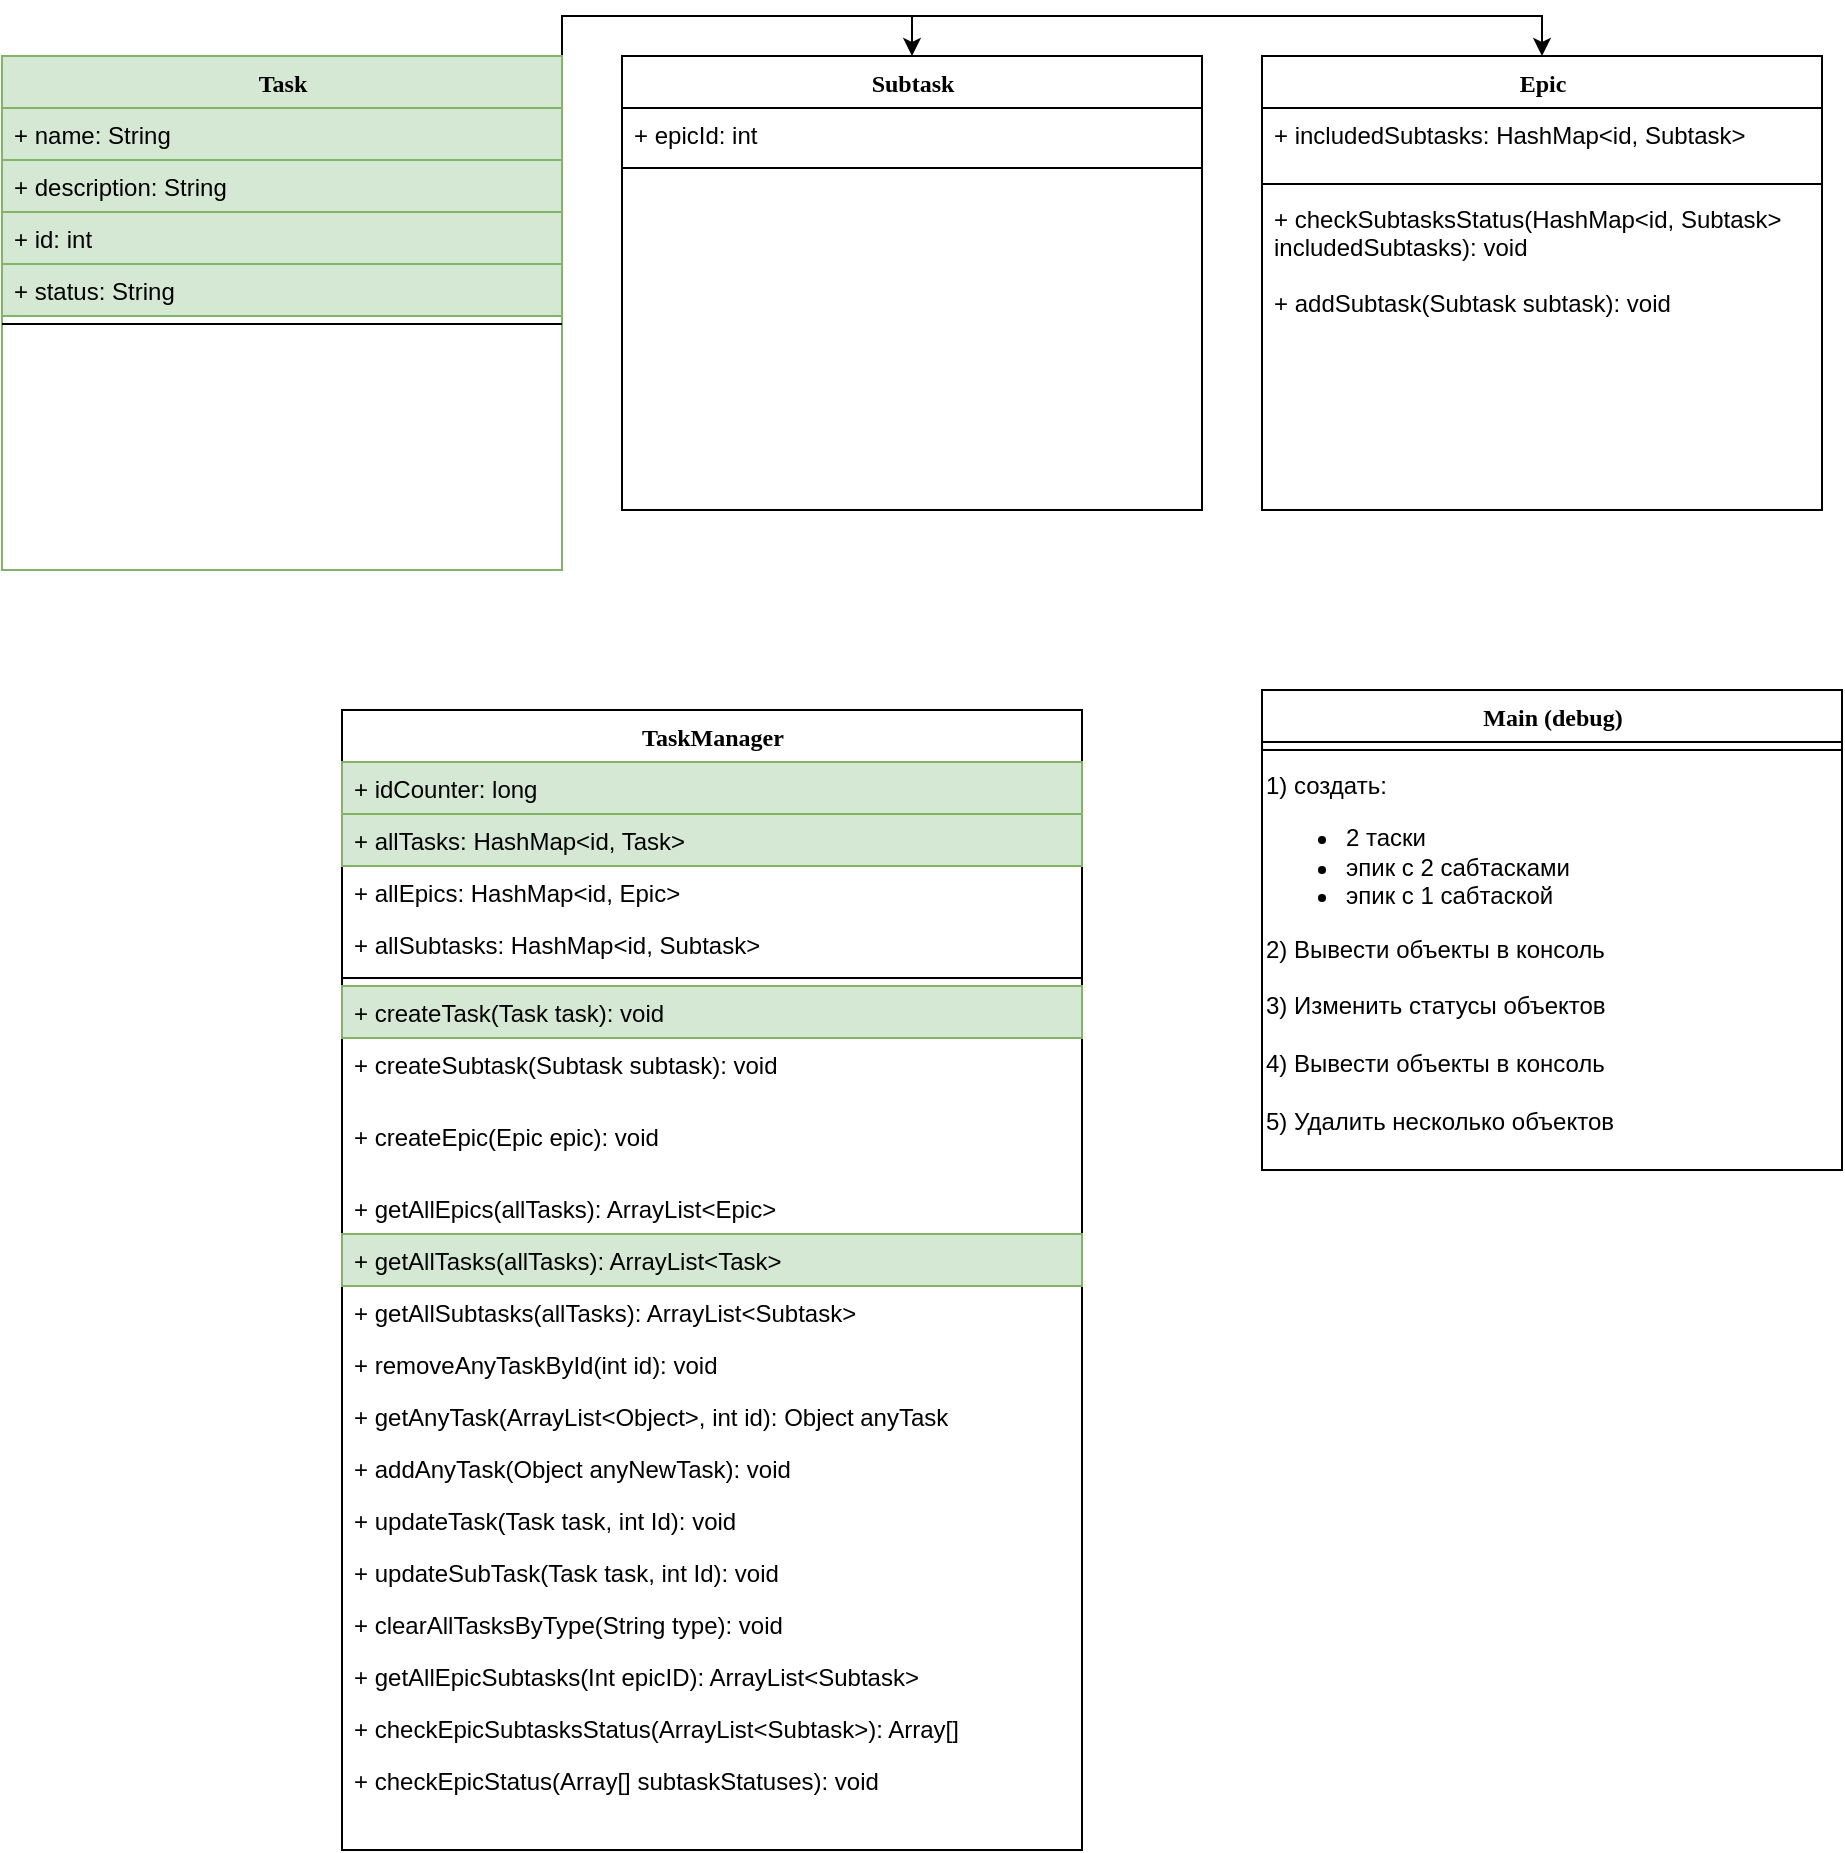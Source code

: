 <mxfile version="20.5.3" type="device"><diagram name="Page-1" id="9f46799a-70d6-7492-0946-bef42562c5a5"><mxGraphModel dx="898" dy="541" grid="1" gridSize="10" guides="1" tooltips="1" connect="1" arrows="1" fold="1" page="1" pageScale="1" pageWidth="1100" pageHeight="850" background="none" math="0" shadow="0"><root><mxCell id="0"/><mxCell id="1" parent="0"/><mxCell id="RWd0gVpgvzdd3l1xDTw7-10" style="edgeStyle=orthogonalEdgeStyle;rounded=0;orthogonalLoop=1;jettySize=auto;html=1;exitX=1;exitY=0;exitDx=0;exitDy=0;entryX=0.5;entryY=0;entryDx=0;entryDy=0;" edge="1" parent="1" source="78961159f06e98e8-17" target="RWd0gVpgvzdd3l1xDTw7-1"><mxGeometry relative="1" as="geometry"/></mxCell><mxCell id="RWd0gVpgvzdd3l1xDTw7-19" style="edgeStyle=orthogonalEdgeStyle;rounded=0;orthogonalLoop=1;jettySize=auto;html=1;exitX=1;exitY=0;exitDx=0;exitDy=0;entryX=0.5;entryY=0;entryDx=0;entryDy=0;" edge="1" parent="1" source="78961159f06e98e8-17" target="RWd0gVpgvzdd3l1xDTw7-11"><mxGeometry relative="1" as="geometry"/></mxCell><mxCell id="78961159f06e98e8-17" value="Task" style="swimlane;html=1;fontStyle=1;align=center;verticalAlign=top;childLayout=stackLayout;horizontal=1;startSize=26;horizontalStack=0;resizeParent=1;resizeLast=0;collapsible=1;marginBottom=0;swimlaneFillColor=#ffffff;rounded=0;shadow=0;comic=0;labelBackgroundColor=none;strokeWidth=1;fillColor=#d5e8d4;fontFamily=Verdana;fontSize=12;strokeColor=#82b366;" parent="1" vertex="1"><mxGeometry x="10" y="83" width="280" height="257" as="geometry"/></mxCell><mxCell id="78961159f06e98e8-21" value="+ name: String" style="text;html=1;strokeColor=#82b366;fillColor=#d5e8d4;align=left;verticalAlign=top;spacingLeft=4;spacingRight=4;whiteSpace=wrap;overflow=hidden;rotatable=0;points=[[0,0.5],[1,0.5]];portConstraint=eastwest;" parent="78961159f06e98e8-17" vertex="1"><mxGeometry y="26" width="280" height="26" as="geometry"/></mxCell><mxCell id="78961159f06e98e8-23" value="+ description: String" style="text;html=1;strokeColor=#82b366;fillColor=#d5e8d4;align=left;verticalAlign=top;spacingLeft=4;spacingRight=4;whiteSpace=wrap;overflow=hidden;rotatable=0;points=[[0,0.5],[1,0.5]];portConstraint=eastwest;" parent="78961159f06e98e8-17" vertex="1"><mxGeometry y="52" width="280" height="26" as="geometry"/></mxCell><mxCell id="78961159f06e98e8-25" value="+ id: int" style="text;html=1;strokeColor=#82b366;fillColor=#d5e8d4;align=left;verticalAlign=top;spacingLeft=4;spacingRight=4;whiteSpace=wrap;overflow=hidden;rotatable=0;points=[[0,0.5],[1,0.5]];portConstraint=eastwest;" parent="78961159f06e98e8-17" vertex="1"><mxGeometry y="78" width="280" height="26" as="geometry"/></mxCell><mxCell id="78961159f06e98e8-26" value="+ status: String" style="text;html=1;strokeColor=#82b366;fillColor=#d5e8d4;align=left;verticalAlign=top;spacingLeft=4;spacingRight=4;whiteSpace=wrap;overflow=hidden;rotatable=0;points=[[0,0.5],[1,0.5]];portConstraint=eastwest;" parent="78961159f06e98e8-17" vertex="1"><mxGeometry y="104" width="280" height="26" as="geometry"/></mxCell><mxCell id="78961159f06e98e8-19" value="" style="line;html=1;strokeWidth=1;fillColor=none;align=left;verticalAlign=middle;spacingTop=-1;spacingLeft=3;spacingRight=3;rotatable=0;labelPosition=right;points=[];portConstraint=eastwest;" parent="78961159f06e98e8-17" vertex="1"><mxGeometry y="130" width="280" height="8" as="geometry"/></mxCell><mxCell id="RWd0gVpgvzdd3l1xDTw7-1" value="Subtask" style="swimlane;html=1;fontStyle=1;align=center;verticalAlign=top;childLayout=stackLayout;horizontal=1;startSize=26;horizontalStack=0;resizeParent=1;resizeLast=0;collapsible=1;marginBottom=0;swimlaneFillColor=#ffffff;rounded=0;shadow=0;comic=0;labelBackgroundColor=none;strokeWidth=1;fillColor=none;fontFamily=Verdana;fontSize=12" vertex="1" parent="1"><mxGeometry x="320" y="83" width="290" height="227" as="geometry"/></mxCell><mxCell id="RWd0gVpgvzdd3l1xDTw7-2" value="+ epicId: int" style="text;html=1;strokeColor=none;fillColor=none;align=left;verticalAlign=top;spacingLeft=4;spacingRight=4;whiteSpace=wrap;overflow=hidden;rotatable=0;points=[[0,0.5],[1,0.5]];portConstraint=eastwest;" vertex="1" parent="RWd0gVpgvzdd3l1xDTw7-1"><mxGeometry y="26" width="290" height="26" as="geometry"/></mxCell><mxCell id="RWd0gVpgvzdd3l1xDTw7-6" value="" style="line;html=1;strokeWidth=1;fillColor=none;align=left;verticalAlign=middle;spacingTop=-1;spacingLeft=3;spacingRight=3;rotatable=0;labelPosition=right;points=[];portConstraint=eastwest;" vertex="1" parent="RWd0gVpgvzdd3l1xDTw7-1"><mxGeometry y="52" width="290" height="8" as="geometry"/></mxCell><mxCell id="RWd0gVpgvzdd3l1xDTw7-11" value="Epic" style="swimlane;html=1;fontStyle=1;align=center;verticalAlign=top;childLayout=stackLayout;horizontal=1;startSize=26;horizontalStack=0;resizeParent=1;resizeLast=0;collapsible=1;marginBottom=0;swimlaneFillColor=#ffffff;rounded=0;shadow=0;comic=0;labelBackgroundColor=none;strokeWidth=1;fillColor=none;fontFamily=Verdana;fontSize=12" vertex="1" parent="1"><mxGeometry x="640" y="83" width="280" height="227" as="geometry"/></mxCell><mxCell id="RWd0gVpgvzdd3l1xDTw7-12" value="+ includedSubtasks: HashMap&amp;lt;id, Subtask&amp;gt;" style="text;html=1;strokeColor=none;fillColor=none;align=left;verticalAlign=top;spacingLeft=4;spacingRight=4;whiteSpace=wrap;overflow=hidden;rotatable=0;points=[[0,0.5],[1,0.5]];portConstraint=eastwest;" vertex="1" parent="RWd0gVpgvzdd3l1xDTw7-11"><mxGeometry y="26" width="280" height="34" as="geometry"/></mxCell><mxCell id="RWd0gVpgvzdd3l1xDTw7-16" value="" style="line;html=1;strokeWidth=1;fillColor=none;align=left;verticalAlign=middle;spacingTop=-1;spacingLeft=3;spacingRight=3;rotatable=0;labelPosition=right;points=[];portConstraint=eastwest;" vertex="1" parent="RWd0gVpgvzdd3l1xDTw7-11"><mxGeometry y="60" width="280" height="8" as="geometry"/></mxCell><mxCell id="RWd0gVpgvzdd3l1xDTw7-17" value="+ checkSubtasksStatus(HashMap&amp;lt;id, Subtask&amp;gt;&amp;nbsp;&lt;br&gt;includedSubtasks): void" style="text;html=1;strokeColor=none;fillColor=none;align=left;verticalAlign=top;spacingLeft=4;spacingRight=4;whiteSpace=wrap;overflow=hidden;rotatable=0;points=[[0,0.5],[1,0.5]];portConstraint=eastwest;" vertex="1" parent="RWd0gVpgvzdd3l1xDTw7-11"><mxGeometry y="68" width="280" height="42" as="geometry"/></mxCell><mxCell id="RWd0gVpgvzdd3l1xDTw7-27" value="+ addSubtask(Subtask subtask): void" style="text;html=1;strokeColor=none;fillColor=none;align=left;verticalAlign=top;spacingLeft=4;spacingRight=4;whiteSpace=wrap;overflow=hidden;rotatable=0;points=[[0,0.5],[1,0.5]];portConstraint=eastwest;" vertex="1" parent="RWd0gVpgvzdd3l1xDTw7-11"><mxGeometry y="110" width="280" height="26" as="geometry"/></mxCell><mxCell id="RWd0gVpgvzdd3l1xDTw7-20" value="TaskManager" style="swimlane;html=1;fontStyle=1;align=center;verticalAlign=top;childLayout=stackLayout;horizontal=1;startSize=26;horizontalStack=0;resizeParent=1;resizeLast=0;collapsible=1;marginBottom=0;swimlaneFillColor=#ffffff;rounded=0;shadow=0;comic=0;labelBackgroundColor=none;strokeWidth=1;fillColor=none;fontFamily=Verdana;fontSize=12" vertex="1" parent="1"><mxGeometry x="180" y="410" width="370" height="570" as="geometry"/></mxCell><mxCell id="RWd0gVpgvzdd3l1xDTw7-31" value="+ idCounter: long" style="text;html=1;strokeColor=#82b366;fillColor=#d5e8d4;align=left;verticalAlign=top;spacingLeft=4;spacingRight=4;whiteSpace=wrap;overflow=hidden;rotatable=0;points=[[0,0.5],[1,0.5]];portConstraint=eastwest;" vertex="1" parent="RWd0gVpgvzdd3l1xDTw7-20"><mxGeometry y="26" width="370" height="26" as="geometry"/></mxCell><mxCell id="RWd0gVpgvzdd3l1xDTw7-21" value="+ allTasks: HashMap&amp;lt;id, Task&amp;gt;" style="text;html=1;strokeColor=#82b366;fillColor=#d5e8d4;align=left;verticalAlign=top;spacingLeft=4;spacingRight=4;whiteSpace=wrap;overflow=hidden;rotatable=0;points=[[0,0.5],[1,0.5]];portConstraint=eastwest;" vertex="1" parent="RWd0gVpgvzdd3l1xDTw7-20"><mxGeometry y="52" width="370" height="26" as="geometry"/></mxCell><mxCell id="RWd0gVpgvzdd3l1xDTw7-44" value="+ allEpics: HashMap&amp;lt;id, Epic&amp;gt;" style="text;html=1;strokeColor=none;fillColor=none;align=left;verticalAlign=top;spacingLeft=4;spacingRight=4;whiteSpace=wrap;overflow=hidden;rotatable=0;points=[[0,0.5],[1,0.5]];portConstraint=eastwest;" vertex="1" parent="RWd0gVpgvzdd3l1xDTw7-20"><mxGeometry y="78" width="370" height="26" as="geometry"/></mxCell><mxCell id="RWd0gVpgvzdd3l1xDTw7-45" value="+ allSubtasks: HashMap&amp;lt;id, Subtask&amp;gt;" style="text;html=1;strokeColor=none;fillColor=none;align=left;verticalAlign=top;spacingLeft=4;spacingRight=4;whiteSpace=wrap;overflow=hidden;rotatable=0;points=[[0,0.5],[1,0.5]];portConstraint=eastwest;" vertex="1" parent="RWd0gVpgvzdd3l1xDTw7-20"><mxGeometry y="104" width="370" height="26" as="geometry"/></mxCell><mxCell id="RWd0gVpgvzdd3l1xDTw7-25" value="" style="line;html=1;strokeWidth=1;fillColor=none;align=left;verticalAlign=middle;spacingTop=-1;spacingLeft=3;spacingRight=3;rotatable=0;labelPosition=right;points=[];portConstraint=eastwest;" vertex="1" parent="RWd0gVpgvzdd3l1xDTw7-20"><mxGeometry y="130" width="370" height="8" as="geometry"/></mxCell><mxCell id="RWd0gVpgvzdd3l1xDTw7-69" value="+ createTask(Task task): void" style="text;html=1;align=left;verticalAlign=top;spacingLeft=4;spacingRight=4;whiteSpace=wrap;overflow=hidden;rotatable=0;points=[[0,0.5],[1,0.5]];portConstraint=eastwest;fillColor=#d5e8d4;strokeColor=#82b366;" vertex="1" parent="RWd0gVpgvzdd3l1xDTw7-20"><mxGeometry y="138" width="370" height="26" as="geometry"/></mxCell><mxCell id="RWd0gVpgvzdd3l1xDTw7-73" value="+ createSubtask(Subtask subtask): void" style="text;html=1;strokeColor=none;fillColor=none;align=left;verticalAlign=top;spacingLeft=4;spacingRight=4;whiteSpace=wrap;overflow=hidden;rotatable=0;points=[[0,0.5],[1,0.5]];portConstraint=eastwest;" vertex="1" parent="RWd0gVpgvzdd3l1xDTw7-20"><mxGeometry y="164" width="370" height="36" as="geometry"/></mxCell><mxCell id="RWd0gVpgvzdd3l1xDTw7-74" value="+ createEpic(Epic epic): void" style="text;html=1;strokeColor=none;fillColor=none;align=left;verticalAlign=top;spacingLeft=4;spacingRight=4;whiteSpace=wrap;overflow=hidden;rotatable=0;points=[[0,0.5],[1,0.5]];portConstraint=eastwest;" vertex="1" parent="RWd0gVpgvzdd3l1xDTw7-20"><mxGeometry y="200" width="370" height="36" as="geometry"/></mxCell><mxCell id="RWd0gVpgvzdd3l1xDTw7-26" value="+ getAllEpics(allTasks): ArrayList&amp;lt;Epic&amp;gt;" style="text;html=1;strokeColor=none;fillColor=none;align=left;verticalAlign=top;spacingLeft=4;spacingRight=4;whiteSpace=wrap;overflow=hidden;rotatable=0;points=[[0,0.5],[1,0.5]];portConstraint=eastwest;" vertex="1" parent="RWd0gVpgvzdd3l1xDTw7-20"><mxGeometry y="236" width="370" height="26" as="geometry"/></mxCell><mxCell id="RWd0gVpgvzdd3l1xDTw7-32" value="+ getAllTasks(allTasks): ArrayList&amp;lt;Task&amp;gt;" style="text;html=1;strokeColor=#82b366;fillColor=#d5e8d4;align=left;verticalAlign=top;spacingLeft=4;spacingRight=4;whiteSpace=wrap;overflow=hidden;rotatable=0;points=[[0,0.5],[1,0.5]];portConstraint=eastwest;" vertex="1" parent="RWd0gVpgvzdd3l1xDTw7-20"><mxGeometry y="262" width="370" height="26" as="geometry"/></mxCell><mxCell id="RWd0gVpgvzdd3l1xDTw7-33" value="+ getAllSubtasks(allTasks): ArrayList&amp;lt;Subtask&amp;gt;" style="text;html=1;strokeColor=none;fillColor=none;align=left;verticalAlign=top;spacingLeft=4;spacingRight=4;whiteSpace=wrap;overflow=hidden;rotatable=0;points=[[0,0.5],[1,0.5]];portConstraint=eastwest;" vertex="1" parent="RWd0gVpgvzdd3l1xDTw7-20"><mxGeometry y="288" width="370" height="26" as="geometry"/></mxCell><mxCell id="RWd0gVpgvzdd3l1xDTw7-34" value="+ removeAnyTaskById(int id): void" style="text;html=1;strokeColor=none;fillColor=none;align=left;verticalAlign=top;spacingLeft=4;spacingRight=4;whiteSpace=wrap;overflow=hidden;rotatable=0;points=[[0,0.5],[1,0.5]];portConstraint=eastwest;" vertex="1" parent="RWd0gVpgvzdd3l1xDTw7-20"><mxGeometry y="314" width="370" height="26" as="geometry"/></mxCell><mxCell id="RWd0gVpgvzdd3l1xDTw7-35" value="+ getAnyTask(ArrayList&amp;lt;Object&amp;gt;, int id): Object anyTask" style="text;html=1;strokeColor=none;fillColor=none;align=left;verticalAlign=top;spacingLeft=4;spacingRight=4;whiteSpace=wrap;overflow=hidden;rotatable=0;points=[[0,0.5],[1,0.5]];portConstraint=eastwest;" vertex="1" parent="RWd0gVpgvzdd3l1xDTw7-20"><mxGeometry y="340" width="370" height="26" as="geometry"/></mxCell><mxCell id="RWd0gVpgvzdd3l1xDTw7-36" value="+ addAnyTask(Object anyNewTask): void" style="text;html=1;strokeColor=none;fillColor=none;align=left;verticalAlign=top;spacingLeft=4;spacingRight=4;whiteSpace=wrap;overflow=hidden;rotatable=0;points=[[0,0.5],[1,0.5]];portConstraint=eastwest;" vertex="1" parent="RWd0gVpgvzdd3l1xDTw7-20"><mxGeometry y="366" width="370" height="26" as="geometry"/></mxCell><mxCell id="RWd0gVpgvzdd3l1xDTw7-37" value="+ updateTask(Task task, int Id): void" style="text;html=1;strokeColor=none;fillColor=none;align=left;verticalAlign=top;spacingLeft=4;spacingRight=4;whiteSpace=wrap;overflow=hidden;rotatable=0;points=[[0,0.5],[1,0.5]];portConstraint=eastwest;" vertex="1" parent="RWd0gVpgvzdd3l1xDTw7-20"><mxGeometry y="392" width="370" height="26" as="geometry"/></mxCell><mxCell id="RWd0gVpgvzdd3l1xDTw7-46" value="+ updateSubTask(Task task, int Id): void" style="text;html=1;strokeColor=none;fillColor=none;align=left;verticalAlign=top;spacingLeft=4;spacingRight=4;whiteSpace=wrap;overflow=hidden;rotatable=0;points=[[0,0.5],[1,0.5]];portConstraint=eastwest;" vertex="1" parent="RWd0gVpgvzdd3l1xDTw7-20"><mxGeometry y="418" width="370" height="26" as="geometry"/></mxCell><mxCell id="RWd0gVpgvzdd3l1xDTw7-38" value="+ clearAllTasksByType(String type): void" style="text;html=1;strokeColor=none;fillColor=none;align=left;verticalAlign=top;spacingLeft=4;spacingRight=4;whiteSpace=wrap;overflow=hidden;rotatable=0;points=[[0,0.5],[1,0.5]];portConstraint=eastwest;" vertex="1" parent="RWd0gVpgvzdd3l1xDTw7-20"><mxGeometry y="444" width="370" height="26" as="geometry"/></mxCell><mxCell id="RWd0gVpgvzdd3l1xDTw7-39" value="+ getAllEpicSubtasks(Int epicID): ArrayList&amp;lt;Subtask&amp;gt;" style="text;html=1;strokeColor=none;fillColor=none;align=left;verticalAlign=top;spacingLeft=4;spacingRight=4;whiteSpace=wrap;overflow=hidden;rotatable=0;points=[[0,0.5],[1,0.5]];portConstraint=eastwest;" vertex="1" parent="RWd0gVpgvzdd3l1xDTw7-20"><mxGeometry y="470" width="370" height="26" as="geometry"/></mxCell><mxCell id="RWd0gVpgvzdd3l1xDTw7-40" value="+ checkEpicSubtasksStatus(ArrayList&amp;lt;Subtask&amp;gt;): Array[]" style="text;html=1;strokeColor=none;fillColor=none;align=left;verticalAlign=top;spacingLeft=4;spacingRight=4;whiteSpace=wrap;overflow=hidden;rotatable=0;points=[[0,0.5],[1,0.5]];portConstraint=eastwest;" vertex="1" parent="RWd0gVpgvzdd3l1xDTw7-20"><mxGeometry y="496" width="370" height="26" as="geometry"/></mxCell><mxCell id="RWd0gVpgvzdd3l1xDTw7-41" value="+ checkEpicStatus(Array[] subtaskStatuses): void" style="text;html=1;align=left;verticalAlign=top;spacingLeft=4;spacingRight=4;whiteSpace=wrap;overflow=hidden;rotatable=0;points=[[0,0.5],[1,0.5]];portConstraint=eastwest;" vertex="1" parent="RWd0gVpgvzdd3l1xDTw7-20"><mxGeometry y="522" width="370" height="26" as="geometry"/></mxCell><mxCell id="RWd0gVpgvzdd3l1xDTw7-65" value="Main (debug)" style="swimlane;html=1;fontStyle=1;align=center;verticalAlign=top;childLayout=stackLayout;horizontal=1;startSize=26;horizontalStack=0;resizeParent=1;resizeLast=0;collapsible=1;marginBottom=0;swimlaneFillColor=#ffffff;rounded=0;shadow=0;comic=0;labelBackgroundColor=none;strokeWidth=1;fillColor=none;fontFamily=Verdana;fontSize=12" vertex="1" parent="1"><mxGeometry x="640" y="400" width="290" height="240" as="geometry"/></mxCell><mxCell id="RWd0gVpgvzdd3l1xDTw7-67" value="" style="line;html=1;strokeWidth=1;fillColor=none;align=left;verticalAlign=middle;spacingTop=-1;spacingLeft=3;spacingRight=3;rotatable=0;labelPosition=right;points=[];portConstraint=eastwest;" vertex="1" parent="RWd0gVpgvzdd3l1xDTw7-65"><mxGeometry y="26" width="290" height="8" as="geometry"/></mxCell><mxCell id="RWd0gVpgvzdd3l1xDTw7-68" value="&lt;span style=&quot;background-color: initial;&quot;&gt;1) создать:&lt;/span&gt;&lt;br&gt;&lt;ul&gt;&lt;li&gt;&lt;span style=&quot;background-color: initial;&quot;&gt;2 таски&lt;/span&gt;&lt;br&gt;&lt;/li&gt;&lt;li&gt;&lt;span style=&quot;background-color: initial;&quot;&gt;эпик с 2 сабтасками&lt;/span&gt;&lt;br&gt;&lt;/li&gt;&lt;li&gt;&lt;span style=&quot;background-color: initial;&quot;&gt;эпик с 1 сабтаской&lt;/span&gt;&lt;/li&gt;&lt;/ul&gt;&lt;span style=&quot;background-color: initial;&quot;&gt;2) Вывести объекты в консоль&lt;br&gt;&lt;br&gt;3) Изменить статусы объектов&lt;br&gt;&lt;br&gt;4) Вывести объекты в консоль&lt;br&gt;&lt;br&gt;5) Удалить несколько объектов&lt;br&gt;&lt;/span&gt;" style="text;html=1;strokeColor=none;fillColor=none;align=left;verticalAlign=top;whiteSpace=wrap;rounded=0;" vertex="1" parent="RWd0gVpgvzdd3l1xDTw7-65"><mxGeometry y="34" width="290" height="206" as="geometry"/></mxCell></root></mxGraphModel></diagram></mxfile>